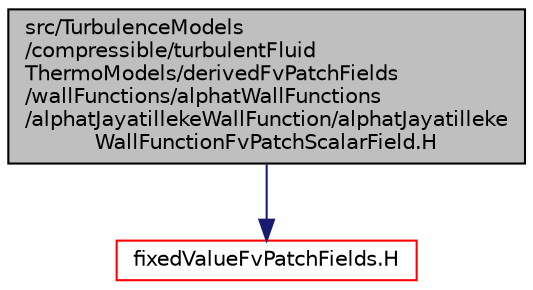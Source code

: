 digraph "src/TurbulenceModels/compressible/turbulentFluidThermoModels/derivedFvPatchFields/wallFunctions/alphatWallFunctions/alphatJayatillekeWallFunction/alphatJayatillekeWallFunctionFvPatchScalarField.H"
{
  bgcolor="transparent";
  edge [fontname="Helvetica",fontsize="10",labelfontname="Helvetica",labelfontsize="10"];
  node [fontname="Helvetica",fontsize="10",shape=record];
  Node1 [label="src/TurbulenceModels\l/compressible/turbulentFluid\lThermoModels/derivedFvPatchFields\l/wallFunctions/alphatWallFunctions\l/alphatJayatillekeWallFunction/alphatJayatilleke\lWallFunctionFvPatchScalarField.H",height=0.2,width=0.4,color="black", fillcolor="grey75", style="filled", fontcolor="black"];
  Node1 -> Node2 [color="midnightblue",fontsize="10",style="solid",fontname="Helvetica"];
  Node2 [label="fixedValueFvPatchFields.H",height=0.2,width=0.4,color="red",URL="$a05295.html"];
}

